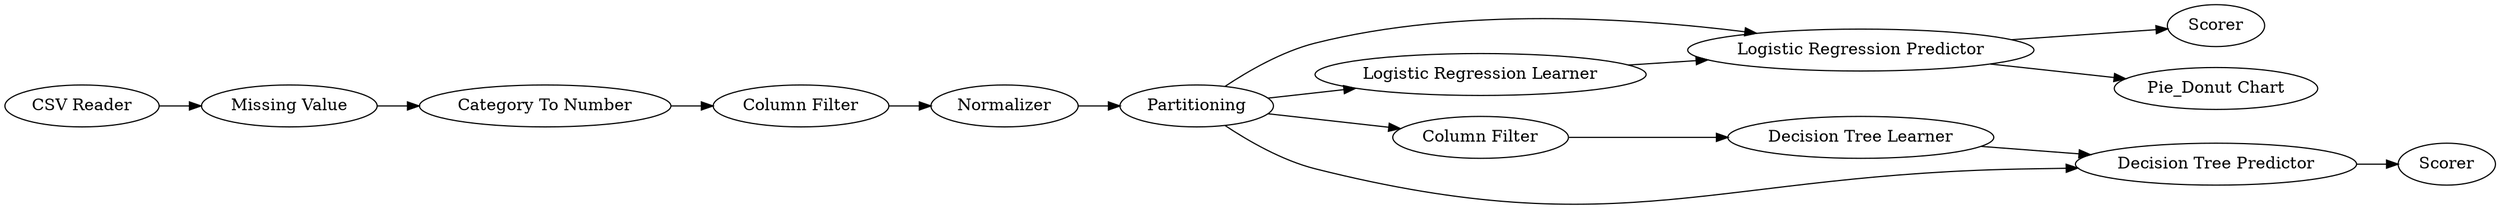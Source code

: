 digraph {
	89 -> 90
	96 -> 97
	101 -> 99
	94 -> 100
	90 -> 91
	95 -> 96
	94 -> 96
	94 -> 101
	96 -> 102
	94 -> 95
	91 -> 94
	99 -> 100
	92 -> 93
	93 -> 89
	100 -> 98
	91 [label=Normalizer]
	94 [label=Partitioning]
	99 [label="Decision Tree Learner"]
	96 [label="Logistic Regression Predictor"]
	92 [label="CSV Reader"]
	90 [label="Column Filter"]
	102 [label="Pie_Donut Chart"]
	89 [label="Category To Number"]
	98 [label=Scorer]
	97 [label=Scorer]
	101 [label="Column Filter"]
	100 [label="Decision Tree Predictor"]
	95 [label="Logistic Regression Learner"]
	93 [label="Missing Value"]
	rankdir=LR
}
